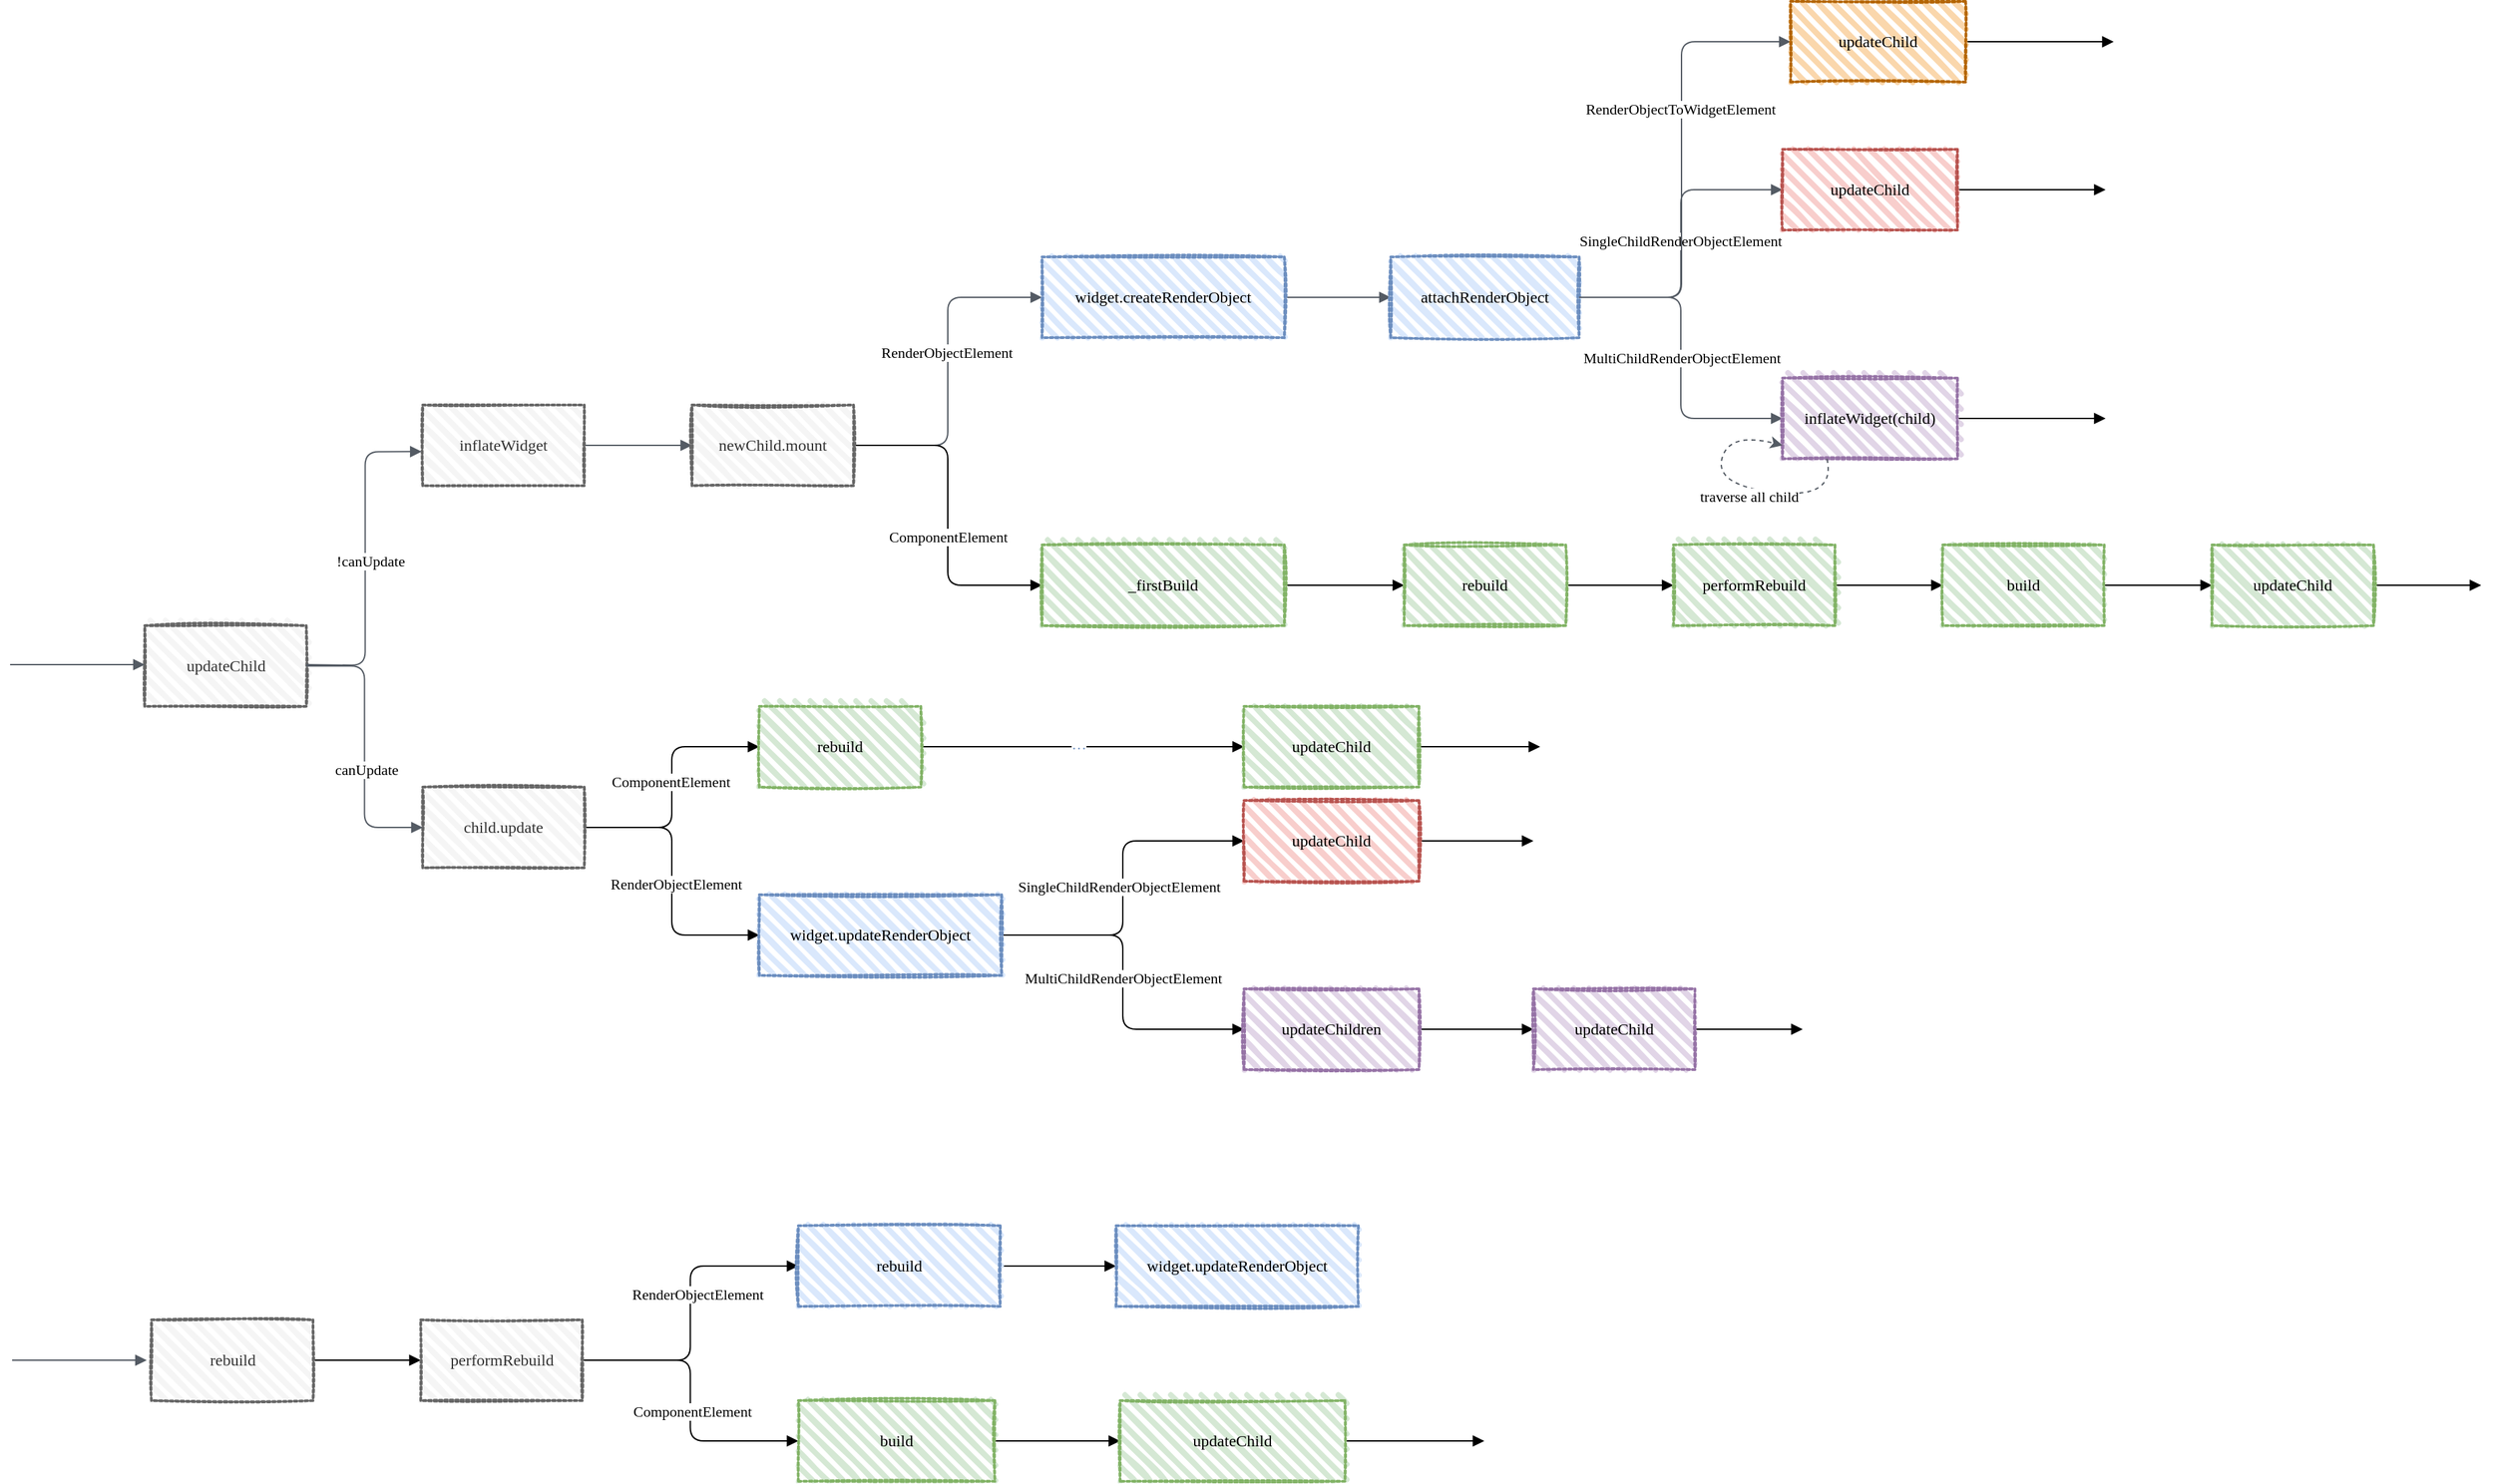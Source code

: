 <mxfile version="13.11.0" type="github">
  <diagram id="C2fSY1v2SiZeoUbDoYyL" name="Page-1">
    <mxGraphModel dx="4120" dy="1614" grid="1" gridSize="10" guides="1" tooltips="1" connect="1" arrows="1" fold="1" page="1" pageScale="1" pageWidth="1169" pageHeight="827" background="none" math="0" shadow="0">
      <root>
        <mxCell id="0" />
        <mxCell id="1" parent="0" />
        <mxCell id="reV63xKxs6cJYXb1UqvZ-15" value="updateChild" style="whiteSpace=wrap;html=1;strokeWidth=2;fillWeight=4;hachureGap=8;hachureAngle=45;fillColor=#f5f5f5;sketch=1;dashed=1;dashPattern=1 1;strokeColor=#666666;fontFamily=Comic Sans MS;fontColor=#333333;" vertex="1" parent="1">
          <mxGeometry x="98.5" y="614" width="120" height="60" as="geometry" />
        </mxCell>
        <mxCell id="reV63xKxs6cJYXb1UqvZ-37" value="" style="edgeStyle=orthogonalEdgeStyle;html=1;endArrow=block;elbow=vertical;startArrow=none;endFill=1;strokeColor=#545B64;shadow=0;fontFamily=Comic Sans MS;" edge="1" parent="1">
          <mxGeometry width="100" relative="1" as="geometry">
            <mxPoint x="-1.5" y="643" as="sourcePoint" />
            <mxPoint x="98.5" y="643" as="targetPoint" />
          </mxGeometry>
        </mxCell>
        <mxCell id="reV63xKxs6cJYXb1UqvZ-57" value="" style="edgeStyle=orthogonalEdgeStyle;orthogonalLoop=1;jettySize=auto;html=1;shadow=0;endArrow=block;endFill=1;strokeColor=#545B64;fontFamily=Comic Sans MS;" edge="1" parent="1" source="reV63xKxs6cJYXb1UqvZ-47" target="reV63xKxs6cJYXb1UqvZ-56">
          <mxGeometry relative="1" as="geometry" />
        </mxCell>
        <mxCell id="reV63xKxs6cJYXb1UqvZ-47" value="inflateWidget" style="whiteSpace=wrap;html=1;strokeWidth=2;fillWeight=4;hachureGap=8;hachureAngle=45;fillColor=#f5f5f5;sketch=1;dashed=1;dashPattern=1 1;strokeColor=#666666;fontFamily=Comic Sans MS;fontColor=#333333;" vertex="1" parent="1">
          <mxGeometry x="305" y="450" width="120" height="60" as="geometry" />
        </mxCell>
        <mxCell id="reV63xKxs6cJYXb1UqvZ-81" value="" style="edgeStyle=orthogonalEdgeStyle;sketch=0;orthogonalLoop=1;jettySize=auto;html=1;shadow=0;endArrow=block;endFill=1;fontFamily=Comic Sans MS;" edge="1" parent="1" source="reV63xKxs6cJYXb1UqvZ-48" target="reV63xKxs6cJYXb1UqvZ-80">
          <mxGeometry relative="1" as="geometry" />
        </mxCell>
        <mxCell id="reV63xKxs6cJYXb1UqvZ-82" value="ComponentElement" style="edgeLabel;html=1;align=center;verticalAlign=middle;resizable=0;points=[];fontFamily=Comic Sans MS;" vertex="1" connectable="0" parent="reV63xKxs6cJYXb1UqvZ-81">
          <mxGeometry x="0.043" y="1" relative="1" as="geometry">
            <mxPoint as="offset" />
          </mxGeometry>
        </mxCell>
        <mxCell id="reV63xKxs6cJYXb1UqvZ-106" style="edgeStyle=orthogonalEdgeStyle;sketch=0;orthogonalLoop=1;jettySize=auto;html=1;entryX=0;entryY=0.5;entryDx=0;entryDy=0;shadow=0;endArrow=block;endFill=1;strokeColor=#000000;fontFamily=Comic Sans MS;fontColor=#6C8EBF;" edge="1" parent="1" source="reV63xKxs6cJYXb1UqvZ-48" target="reV63xKxs6cJYXb1UqvZ-105">
          <mxGeometry relative="1" as="geometry" />
        </mxCell>
        <mxCell id="reV63xKxs6cJYXb1UqvZ-107" value="&lt;span style=&quot;color: rgb(0 , 0 , 0)&quot;&gt;RenderObjectElement&lt;/span&gt;" style="edgeLabel;html=1;align=center;verticalAlign=middle;resizable=0;points=[];fontFamily=Comic Sans MS;fontColor=#6C8EBF;" vertex="1" connectable="0" parent="reV63xKxs6cJYXb1UqvZ-106">
          <mxGeometry x="0.021" y="3" relative="1" as="geometry">
            <mxPoint as="offset" />
          </mxGeometry>
        </mxCell>
        <mxCell id="reV63xKxs6cJYXb1UqvZ-48" value="child.update" style="whiteSpace=wrap;html=1;strokeWidth=2;fillWeight=4;hachureGap=8;hachureAngle=45;fillColor=#f5f5f5;sketch=1;dashed=1;dashPattern=1 1;strokeColor=#666666;fontFamily=Comic Sans MS;fontColor=#333333;" vertex="1" parent="1">
          <mxGeometry x="305" y="734" width="120" height="60" as="geometry" />
        </mxCell>
        <mxCell id="reV63xKxs6cJYXb1UqvZ-52" value="" style="edgeStyle=orthogonalEdgeStyle;html=1;endArrow=block;elbow=vertical;startArrow=none;endFill=1;strokeColor=#545B64;shadow=0;entryX=-0.007;entryY=0.578;entryDx=0;entryDy=0;entryPerimeter=0;fontFamily=Comic Sans MS;" edge="1" parent="1" target="reV63xKxs6cJYXb1UqvZ-47">
          <mxGeometry width="100" relative="1" as="geometry">
            <mxPoint x="218.5" y="643" as="sourcePoint" />
            <mxPoint x="318.5" y="643" as="targetPoint" />
          </mxGeometry>
        </mxCell>
        <mxCell id="reV63xKxs6cJYXb1UqvZ-55" value="!canUpdate" style="edgeLabel;html=1;align=center;verticalAlign=middle;resizable=0;points=[];fontFamily=Comic Sans MS;" vertex="1" connectable="0" parent="reV63xKxs6cJYXb1UqvZ-52">
          <mxGeometry x="-0.008" y="-3" relative="1" as="geometry">
            <mxPoint as="offset" />
          </mxGeometry>
        </mxCell>
        <mxCell id="reV63xKxs6cJYXb1UqvZ-53" value="" style="edgeStyle=orthogonalEdgeStyle;html=1;endArrow=block;elbow=vertical;startArrow=none;endFill=1;strokeColor=#545B64;shadow=0;entryX=0;entryY=0.5;entryDx=0;entryDy=0;exitX=1;exitY=0.5;exitDx=0;exitDy=0;fontFamily=Comic Sans MS;" edge="1" parent="1" source="reV63xKxs6cJYXb1UqvZ-15" target="reV63xKxs6cJYXb1UqvZ-48">
          <mxGeometry width="100" relative="1" as="geometry">
            <mxPoint x="228.5" y="653" as="sourcePoint" />
            <mxPoint x="314.16" y="554.68" as="targetPoint" />
          </mxGeometry>
        </mxCell>
        <mxCell id="reV63xKxs6cJYXb1UqvZ-54" value="canUpdate" style="edgeLabel;html=1;align=center;verticalAlign=middle;resizable=0;points=[];fontFamily=Comic Sans MS;" vertex="1" connectable="0" parent="reV63xKxs6cJYXb1UqvZ-53">
          <mxGeometry x="0.16" y="1" relative="1" as="geometry">
            <mxPoint as="offset" />
          </mxGeometry>
        </mxCell>
        <mxCell id="reV63xKxs6cJYXb1UqvZ-59" value="" style="edgeStyle=orthogonalEdgeStyle;orthogonalLoop=1;jettySize=auto;html=1;shadow=0;endArrow=block;endFill=1;strokeColor=#545B64;fontFamily=Comic Sans MS;entryX=0;entryY=0.5;entryDx=0;entryDy=0;" edge="1" parent="1" source="reV63xKxs6cJYXb1UqvZ-56" target="reV63xKxs6cJYXb1UqvZ-58">
          <mxGeometry relative="1" as="geometry" />
        </mxCell>
        <mxCell id="reV63xKxs6cJYXb1UqvZ-60" value="RenderObjectElement&lt;br&gt;" style="edgeLabel;html=1;align=center;verticalAlign=middle;resizable=0;points=[];fontFamily=Comic Sans MS;" vertex="1" connectable="0" parent="reV63xKxs6cJYXb1UqvZ-59">
          <mxGeometry x="0.118" y="1" relative="1" as="geometry">
            <mxPoint as="offset" />
          </mxGeometry>
        </mxCell>
        <mxCell id="reV63xKxs6cJYXb1UqvZ-89" style="edgeStyle=orthogonalEdgeStyle;sketch=0;orthogonalLoop=1;jettySize=auto;html=1;entryX=0;entryY=0.5;entryDx=0;entryDy=0;shadow=0;endArrow=block;endFill=1;strokeColor=#000000;fontFamily=Comic Sans MS;" edge="1" parent="1" source="reV63xKxs6cJYXb1UqvZ-56" target="reV63xKxs6cJYXb1UqvZ-88">
          <mxGeometry relative="1" as="geometry" />
        </mxCell>
        <mxCell id="reV63xKxs6cJYXb1UqvZ-90" value="ComponentElement" style="edgeLabel;html=1;align=center;verticalAlign=middle;resizable=0;points=[];fontFamily=Comic Sans MS;" vertex="1" connectable="0" parent="reV63xKxs6cJYXb1UqvZ-89">
          <mxGeometry x="0.133" relative="1" as="geometry">
            <mxPoint as="offset" />
          </mxGeometry>
        </mxCell>
        <mxCell id="reV63xKxs6cJYXb1UqvZ-56" value="newChild.mount" style="whiteSpace=wrap;html=1;dashed=1;dashPattern=1 1;fontFamily=Comic Sans MS;strokeColor=#666666;strokeWidth=2;fillColor=#f5f5f5;sketch=1;fillWeight=4;hachureGap=8;hachureAngle=45;fontColor=#333333;" vertex="1" parent="1">
          <mxGeometry x="505" y="450" width="120" height="60" as="geometry" />
        </mxCell>
        <mxCell id="reV63xKxs6cJYXb1UqvZ-64" value="" style="edgeStyle=orthogonalEdgeStyle;orthogonalLoop=1;jettySize=auto;html=1;shadow=0;endArrow=block;endFill=1;strokeColor=#545B64;fontFamily=Comic Sans MS;" edge="1" parent="1" source="reV63xKxs6cJYXb1UqvZ-58" target="reV63xKxs6cJYXb1UqvZ-63">
          <mxGeometry relative="1" as="geometry" />
        </mxCell>
        <mxCell id="reV63xKxs6cJYXb1UqvZ-58" value="widget.createRenderObject" style="whiteSpace=wrap;html=1;dashed=1;dashPattern=1 1;fontFamily=Comic Sans MS;strokeColor=#6c8ebf;strokeWidth=2;fillColor=#dae8fc;sketch=1;fillWeight=4;hachureGap=8;hachureAngle=45;" vertex="1" parent="1">
          <mxGeometry x="765" y="340" width="180" height="60" as="geometry" />
        </mxCell>
        <mxCell id="reV63xKxs6cJYXb1UqvZ-66" value="" style="edgeStyle=orthogonalEdgeStyle;orthogonalLoop=1;jettySize=auto;html=1;shadow=0;endArrow=block;endFill=1;strokeColor=#545B64;fontFamily=Comic Sans MS;entryX=0;entryY=0.5;entryDx=0;entryDy=0;" edge="1" parent="1" source="reV63xKxs6cJYXb1UqvZ-63" target="reV63xKxs6cJYXb1UqvZ-65">
          <mxGeometry relative="1" as="geometry" />
        </mxCell>
        <mxCell id="reV63xKxs6cJYXb1UqvZ-67" value="SingleChildRenderObjectElement" style="edgeLabel;html=1;align=center;verticalAlign=middle;resizable=0;points=[];fontFamily=Comic Sans MS;" vertex="1" connectable="0" parent="reV63xKxs6cJYXb1UqvZ-66">
          <mxGeometry x="0.022" y="1" relative="1" as="geometry">
            <mxPoint as="offset" />
          </mxGeometry>
        </mxCell>
        <mxCell id="reV63xKxs6cJYXb1UqvZ-71" value="&lt;span style=&quot;font-size: 11px&quot;&gt;MultiChildRenderObjectElement&lt;br&gt;&lt;/span&gt;" style="edgeStyle=orthogonalEdgeStyle;orthogonalLoop=1;jettySize=auto;html=1;shadow=0;endArrow=block;endFill=1;strokeColor=#545B64;fontFamily=Comic Sans MS;entryX=0;entryY=0.5;entryDx=0;entryDy=0;" edge="1" parent="1" source="reV63xKxs6cJYXb1UqvZ-63" target="reV63xKxs6cJYXb1UqvZ-70">
          <mxGeometry relative="1" as="geometry" />
        </mxCell>
        <mxCell id="reV63xKxs6cJYXb1UqvZ-63" value="attachRenderObject" style="whiteSpace=wrap;html=1;dashed=1;dashPattern=1 1;fontFamily=Comic Sans MS;strokeColor=#6c8ebf;strokeWidth=2;fillColor=#dae8fc;sketch=1;fillWeight=4;hachureGap=8;hachureAngle=45;" vertex="1" parent="1">
          <mxGeometry x="1024" y="340" width="140" height="60" as="geometry" />
        </mxCell>
        <mxCell id="reV63xKxs6cJYXb1UqvZ-77" value="" style="edgeStyle=orthogonalEdgeStyle;orthogonalLoop=1;jettySize=auto;html=1;shadow=0;endArrow=block;endFill=1;fontFamily=Comic Sans MS;" edge="1" parent="1" source="reV63xKxs6cJYXb1UqvZ-65">
          <mxGeometry relative="1" as="geometry">
            <mxPoint x="1555" y="290" as="targetPoint" />
          </mxGeometry>
        </mxCell>
        <mxCell id="reV63xKxs6cJYXb1UqvZ-65" value="updateChild" style="whiteSpace=wrap;html=1;dashed=1;dashPattern=1 1;fontFamily=Comic Sans MS;strokeColor=#b85450;strokeWidth=2;fillColor=#f8cecc;sketch=1;fillWeight=4;hachureGap=8;hachureAngle=45;" vertex="1" parent="1">
          <mxGeometry x="1315" y="260" width="130" height="60" as="geometry" />
        </mxCell>
        <mxCell id="reV63xKxs6cJYXb1UqvZ-79" value="" style="edgeStyle=orthogonalEdgeStyle;sketch=0;orthogonalLoop=1;jettySize=auto;html=1;shadow=0;endArrow=block;endFill=1;fontFamily=Comic Sans MS;" edge="1" parent="1" source="reV63xKxs6cJYXb1UqvZ-70">
          <mxGeometry relative="1" as="geometry">
            <mxPoint x="1555" y="460" as="targetPoint" />
          </mxGeometry>
        </mxCell>
        <mxCell id="reV63xKxs6cJYXb1UqvZ-70" value="inflateWidget(child)" style="whiteSpace=wrap;html=1;dashed=1;dashPattern=1 1;fontFamily=Comic Sans MS;strokeColor=#9673a6;strokeWidth=2;fillColor=#e1d5e7;sketch=1;fillWeight=4;hachureGap=8;hachureAngle=45;" vertex="1" parent="1">
          <mxGeometry x="1315" y="430" width="130" height="60" as="geometry" />
        </mxCell>
        <mxCell id="reV63xKxs6cJYXb1UqvZ-72" value="" style="curved=1;endArrow=classic;html=1;shadow=0;strokeColor=#545B64;fontFamily=Comic Sans MS;entryX=0;entryY=1;entryDx=0;entryDy=0;dashed=1;" edge="1" parent="1">
          <mxGeometry width="50" height="50" relative="1" as="geometry">
            <mxPoint x="1348" y="490" as="sourcePoint" />
            <mxPoint x="1315" y="480" as="targetPoint" />
            <Array as="points">
              <mxPoint x="1355" y="520" />
              <mxPoint x="1265" y="510" />
              <mxPoint x="1275" y="470" />
            </Array>
          </mxGeometry>
        </mxCell>
        <mxCell id="reV63xKxs6cJYXb1UqvZ-73" value="traverse all child" style="edgeLabel;html=1;align=center;verticalAlign=middle;resizable=0;points=[];fontFamily=Comic Sans MS;" vertex="1" connectable="0" parent="reV63xKxs6cJYXb1UqvZ-72">
          <mxGeometry x="-0.256" y="3" relative="1" as="geometry">
            <mxPoint x="-19.55" as="offset" />
          </mxGeometry>
        </mxCell>
        <mxCell id="reV63xKxs6cJYXb1UqvZ-104" value="" style="edgeStyle=orthogonalEdgeStyle;sketch=0;orthogonalLoop=1;jettySize=auto;html=1;shadow=0;endArrow=block;endFill=1;strokeColor=#000000;fontFamily=Comic Sans MS;fontColor=#6C8EBF;entryX=0;entryY=0.5;entryDx=0;entryDy=0;" edge="1" parent="1" source="reV63xKxs6cJYXb1UqvZ-80" target="reV63xKxs6cJYXb1UqvZ-124">
          <mxGeometry relative="1" as="geometry">
            <mxPoint x="735" y="704" as="targetPoint" />
          </mxGeometry>
        </mxCell>
        <mxCell id="reV63xKxs6cJYXb1UqvZ-126" value="···" style="edgeLabel;html=1;align=center;verticalAlign=middle;resizable=0;points=[];fontFamily=Comic Sans MS;fontColor=#6C8EBF;" vertex="1" connectable="0" parent="reV63xKxs6cJYXb1UqvZ-104">
          <mxGeometry x="-0.024" y="-1" relative="1" as="geometry">
            <mxPoint as="offset" />
          </mxGeometry>
        </mxCell>
        <mxCell id="reV63xKxs6cJYXb1UqvZ-80" value="rebuild" style="whiteSpace=wrap;html=1;dashed=1;dashPattern=1 1;fontFamily=Comic Sans MS;strokeColor=#82b366;strokeWidth=2;fillColor=#d5e8d4;sketch=1;fillWeight=4;hachureGap=8;hachureAngle=45;" vertex="1" parent="1">
          <mxGeometry x="555" y="674" width="120" height="60" as="geometry" />
        </mxCell>
        <mxCell id="reV63xKxs6cJYXb1UqvZ-92" value="" style="edgeStyle=orthogonalEdgeStyle;sketch=0;orthogonalLoop=1;jettySize=auto;html=1;shadow=0;endArrow=block;endFill=1;strokeColor=#000000;fontFamily=Comic Sans MS;" edge="1" parent="1" source="reV63xKxs6cJYXb1UqvZ-88" target="reV63xKxs6cJYXb1UqvZ-91">
          <mxGeometry relative="1" as="geometry" />
        </mxCell>
        <mxCell id="reV63xKxs6cJYXb1UqvZ-88" value="_firstBuild" style="whiteSpace=wrap;html=1;dashed=1;dashPattern=1 1;fontFamily=Comic Sans MS;strokeColor=#82b366;strokeWidth=2;fillColor=#d5e8d4;sketch=1;fillWeight=4;hachureGap=8;hachureAngle=45;" vertex="1" parent="1">
          <mxGeometry x="765" y="554" width="180" height="60" as="geometry" />
        </mxCell>
        <mxCell id="reV63xKxs6cJYXb1UqvZ-94" value="" style="edgeStyle=orthogonalEdgeStyle;sketch=0;orthogonalLoop=1;jettySize=auto;html=1;shadow=0;endArrow=block;endFill=1;strokeColor=#000000;fontFamily=Comic Sans MS;" edge="1" parent="1" source="reV63xKxs6cJYXb1UqvZ-91" target="reV63xKxs6cJYXb1UqvZ-93">
          <mxGeometry relative="1" as="geometry" />
        </mxCell>
        <mxCell id="reV63xKxs6cJYXb1UqvZ-91" value="rebuild" style="whiteSpace=wrap;html=1;dashed=1;dashPattern=1 1;fontFamily=Comic Sans MS;strokeColor=#82b366;strokeWidth=2;fillColor=#d5e8d4;sketch=1;fillWeight=4;hachureGap=8;hachureAngle=45;" vertex="1" parent="1">
          <mxGeometry x="1034" y="554" width="120" height="60" as="geometry" />
        </mxCell>
        <mxCell id="reV63xKxs6cJYXb1UqvZ-98" value="" style="edgeStyle=orthogonalEdgeStyle;sketch=0;orthogonalLoop=1;jettySize=auto;html=1;shadow=0;endArrow=block;endFill=1;strokeColor=#000000;fontFamily=Comic Sans MS;" edge="1" parent="1" source="reV63xKxs6cJYXb1UqvZ-93" target="reV63xKxs6cJYXb1UqvZ-97">
          <mxGeometry relative="1" as="geometry" />
        </mxCell>
        <mxCell id="reV63xKxs6cJYXb1UqvZ-93" value="performRebuild" style="whiteSpace=wrap;html=1;dashed=1;dashPattern=1 1;fontFamily=Comic Sans MS;strokeColor=#82b366;strokeWidth=2;fillColor=#d5e8d4;sketch=1;fillWeight=4;hachureGap=8;hachureAngle=45;" vertex="1" parent="1">
          <mxGeometry x="1234" y="554" width="120" height="60" as="geometry" />
        </mxCell>
        <mxCell id="reV63xKxs6cJYXb1UqvZ-100" value="" style="edgeStyle=orthogonalEdgeStyle;sketch=0;orthogonalLoop=1;jettySize=auto;html=1;shadow=0;endArrow=block;endFill=1;strokeColor=#000000;fontFamily=Comic Sans MS;" edge="1" parent="1" source="reV63xKxs6cJYXb1UqvZ-97" target="reV63xKxs6cJYXb1UqvZ-99">
          <mxGeometry relative="1" as="geometry" />
        </mxCell>
        <mxCell id="reV63xKxs6cJYXb1UqvZ-97" value="build" style="whiteSpace=wrap;html=1;dashed=1;dashPattern=1 1;fontFamily=Comic Sans MS;strokeColor=#82b366;strokeWidth=2;fillColor=#d5e8d4;sketch=1;fillWeight=4;hachureGap=8;hachureAngle=45;" vertex="1" parent="1">
          <mxGeometry x="1434" y="554" width="120" height="60" as="geometry" />
        </mxCell>
        <mxCell id="reV63xKxs6cJYXb1UqvZ-102" value="" style="edgeStyle=orthogonalEdgeStyle;sketch=0;orthogonalLoop=1;jettySize=auto;html=1;shadow=0;endArrow=block;endFill=1;strokeColor=#000000;fontFamily=Comic Sans MS;fontColor=#6C8EBF;" edge="1" parent="1" source="reV63xKxs6cJYXb1UqvZ-99">
          <mxGeometry relative="1" as="geometry">
            <mxPoint x="1834" y="584" as="targetPoint" />
          </mxGeometry>
        </mxCell>
        <mxCell id="reV63xKxs6cJYXb1UqvZ-99" value="updateChild" style="whiteSpace=wrap;html=1;dashed=1;dashPattern=1 1;fontFamily=Comic Sans MS;strokeColor=#82b366;strokeWidth=2;fillColor=#d5e8d4;sketch=1;fillWeight=4;hachureGap=8;hachureAngle=45;" vertex="1" parent="1">
          <mxGeometry x="1634" y="554" width="120" height="60" as="geometry" />
        </mxCell>
        <mxCell id="reV63xKxs6cJYXb1UqvZ-109" style="edgeStyle=orthogonalEdgeStyle;sketch=0;orthogonalLoop=1;jettySize=auto;html=1;shadow=0;endArrow=block;endFill=1;strokeColor=#000000;fontFamily=Comic Sans MS;fontColor=#6C8EBF;entryX=0;entryY=0.5;entryDx=0;entryDy=0;" edge="1" parent="1" source="reV63xKxs6cJYXb1UqvZ-105" target="reV63xKxs6cJYXb1UqvZ-108">
          <mxGeometry relative="1" as="geometry" />
        </mxCell>
        <mxCell id="reV63xKxs6cJYXb1UqvZ-110" value="&lt;span style=&quot;color: rgb(0 , 0 , 0)&quot;&gt;SingleChildRenderObjectElement&lt;/span&gt;" style="edgeLabel;html=1;align=center;verticalAlign=middle;resizable=0;points=[];fontFamily=Comic Sans MS;fontColor=#6C8EBF;" vertex="1" connectable="0" parent="reV63xKxs6cJYXb1UqvZ-109">
          <mxGeometry x="0.013" y="3" relative="1" as="geometry">
            <mxPoint as="offset" />
          </mxGeometry>
        </mxCell>
        <mxCell id="reV63xKxs6cJYXb1UqvZ-112" style="edgeStyle=orthogonalEdgeStyle;sketch=0;orthogonalLoop=1;jettySize=auto;html=1;entryX=0;entryY=0.5;entryDx=0;entryDy=0;shadow=0;endArrow=block;endFill=1;strokeColor=#000000;fontFamily=Comic Sans MS;fontColor=#6C8EBF;" edge="1" parent="1" source="reV63xKxs6cJYXb1UqvZ-105" target="reV63xKxs6cJYXb1UqvZ-111">
          <mxGeometry relative="1" as="geometry" />
        </mxCell>
        <mxCell id="reV63xKxs6cJYXb1UqvZ-113" value="&lt;span style=&quot;color: rgb(0 , 0 , 0)&quot;&gt;MultiChildRenderObjectElement&lt;/span&gt;" style="edgeLabel;html=1;align=center;verticalAlign=middle;resizable=0;points=[];fontFamily=Comic Sans MS;fontColor=#6C8EBF;" vertex="1" connectable="0" parent="reV63xKxs6cJYXb1UqvZ-112">
          <mxGeometry x="-0.024" relative="1" as="geometry">
            <mxPoint as="offset" />
          </mxGeometry>
        </mxCell>
        <mxCell id="reV63xKxs6cJYXb1UqvZ-105" value="widget.updateRenderObject" style="whiteSpace=wrap;html=1;dashed=1;dashPattern=1 1;fontFamily=Comic Sans MS;strokeColor=#6c8ebf;strokeWidth=2;fillColor=#dae8fc;sketch=1;fillWeight=4;hachureGap=8;hachureAngle=45;" vertex="1" parent="1">
          <mxGeometry x="555" y="814" width="180" height="60" as="geometry" />
        </mxCell>
        <mxCell id="reV63xKxs6cJYXb1UqvZ-117" value="" style="edgeStyle=orthogonalEdgeStyle;sketch=0;orthogonalLoop=1;jettySize=auto;html=1;shadow=0;endArrow=block;endFill=1;strokeColor=#000000;fontFamily=Comic Sans MS;fontColor=#6C8EBF;" edge="1" parent="1" source="reV63xKxs6cJYXb1UqvZ-108">
          <mxGeometry relative="1" as="geometry">
            <mxPoint x="1130" y="774" as="targetPoint" />
          </mxGeometry>
        </mxCell>
        <mxCell id="reV63xKxs6cJYXb1UqvZ-108" value="updateChild" style="whiteSpace=wrap;html=1;dashed=1;dashPattern=1 1;fontFamily=Comic Sans MS;strokeColor=#b85450;strokeWidth=2;fillColor=#f8cecc;sketch=1;fillWeight=4;hachureGap=8;hachureAngle=45;" vertex="1" parent="1">
          <mxGeometry x="915" y="744" width="130" height="60" as="geometry" />
        </mxCell>
        <mxCell id="reV63xKxs6cJYXb1UqvZ-115" value="" style="edgeStyle=orthogonalEdgeStyle;sketch=0;orthogonalLoop=1;jettySize=auto;html=1;shadow=0;endArrow=block;endFill=1;strokeColor=#000000;fontFamily=Comic Sans MS;fontColor=#6C8EBF;" edge="1" parent="1" source="reV63xKxs6cJYXb1UqvZ-111" target="reV63xKxs6cJYXb1UqvZ-114">
          <mxGeometry relative="1" as="geometry" />
        </mxCell>
        <mxCell id="reV63xKxs6cJYXb1UqvZ-111" value="updateChildren" style="whiteSpace=wrap;html=1;dashed=1;dashPattern=1 1;fontFamily=Comic Sans MS;strokeColor=#9673a6;strokeWidth=2;fillColor=#e1d5e7;sketch=1;fillWeight=4;hachureGap=8;hachureAngle=45;" vertex="1" parent="1">
          <mxGeometry x="915" y="884" width="130" height="60" as="geometry" />
        </mxCell>
        <mxCell id="reV63xKxs6cJYXb1UqvZ-121" value="" style="edgeStyle=orthogonalEdgeStyle;sketch=0;orthogonalLoop=1;jettySize=auto;html=1;shadow=0;endArrow=block;endFill=1;strokeColor=#000000;fontFamily=Comic Sans MS;fontColor=#6C8EBF;" edge="1" parent="1" source="reV63xKxs6cJYXb1UqvZ-114">
          <mxGeometry relative="1" as="geometry">
            <mxPoint x="1330" y="914" as="targetPoint" />
          </mxGeometry>
        </mxCell>
        <mxCell id="reV63xKxs6cJYXb1UqvZ-114" value="&lt;span&gt;updateChild&lt;/span&gt;" style="whiteSpace=wrap;html=1;dashed=1;dashPattern=1 1;fontFamily=Comic Sans MS;strokeColor=#9673a6;strokeWidth=2;fillColor=#e1d5e7;sketch=1;fillWeight=4;hachureGap=8;hachureAngle=45;" vertex="1" parent="1">
          <mxGeometry x="1130" y="884" width="120" height="60" as="geometry" />
        </mxCell>
        <mxCell id="reV63xKxs6cJYXb1UqvZ-133" value="" style="edgeStyle=orthogonalEdgeStyle;sketch=0;orthogonalLoop=1;jettySize=auto;html=1;shadow=0;endArrow=block;endFill=1;strokeColor=#000000;fontFamily=Comic Sans MS;fontColor=#6C8EBF;" edge="1" parent="1" source="reV63xKxs6cJYXb1UqvZ-122" target="reV63xKxs6cJYXb1UqvZ-132">
          <mxGeometry relative="1" as="geometry" />
        </mxCell>
        <mxCell id="reV63xKxs6cJYXb1UqvZ-122" value="rebuild" style="whiteSpace=wrap;html=1;strokeWidth=2;fillWeight=4;hachureGap=8;hachureAngle=45;fillColor=#f5f5f5;sketch=1;dashed=1;dashPattern=1 1;strokeColor=#666666;fontFamily=Comic Sans MS;fontColor=#333333;" vertex="1" parent="1">
          <mxGeometry x="103.5" y="1130" width="120" height="60" as="geometry" />
        </mxCell>
        <mxCell id="reV63xKxs6cJYXb1UqvZ-123" value="" style="edgeStyle=orthogonalEdgeStyle;html=1;endArrow=block;elbow=vertical;startArrow=none;endFill=1;strokeColor=#545B64;shadow=0;fontFamily=Comic Sans MS;" edge="1" parent="1">
          <mxGeometry width="100" relative="1" as="geometry">
            <mxPoint y="1160" as="sourcePoint" />
            <mxPoint x="100" y="1160" as="targetPoint" />
          </mxGeometry>
        </mxCell>
        <mxCell id="reV63xKxs6cJYXb1UqvZ-131" value="" style="edgeStyle=orthogonalEdgeStyle;sketch=0;orthogonalLoop=1;jettySize=auto;html=1;shadow=0;endArrow=block;endFill=1;strokeColor=#000000;fontFamily=Comic Sans MS;fontColor=#6C8EBF;" edge="1" parent="1" source="reV63xKxs6cJYXb1UqvZ-124">
          <mxGeometry relative="1" as="geometry">
            <mxPoint x="1135" y="704" as="targetPoint" />
          </mxGeometry>
        </mxCell>
        <mxCell id="reV63xKxs6cJYXb1UqvZ-124" value="updateChild" style="whiteSpace=wrap;html=1;dashed=1;dashPattern=1 1;fontFamily=Comic Sans MS;strokeColor=#82b366;strokeWidth=2;fillColor=#d5e8d4;sketch=1;fillWeight=4;hachureGap=8;hachureAngle=45;" vertex="1" parent="1">
          <mxGeometry x="915" y="674" width="130" height="60" as="geometry" />
        </mxCell>
        <mxCell id="reV63xKxs6cJYXb1UqvZ-135" style="edgeStyle=orthogonalEdgeStyle;sketch=0;orthogonalLoop=1;jettySize=auto;html=1;entryX=0;entryY=0.5;entryDx=0;entryDy=0;shadow=0;endArrow=block;endFill=1;strokeColor=#000000;fontFamily=Comic Sans MS;fontColor=#6C8EBF;" edge="1" parent="1" source="reV63xKxs6cJYXb1UqvZ-132" target="reV63xKxs6cJYXb1UqvZ-134">
          <mxGeometry relative="1" as="geometry" />
        </mxCell>
        <mxCell id="reV63xKxs6cJYXb1UqvZ-136" value="&lt;span style=&quot;color: rgb(0 , 0 , 0)&quot;&gt;RenderObjectElement&lt;/span&gt;" style="edgeLabel;html=1;align=center;verticalAlign=middle;resizable=0;points=[];fontFamily=Comic Sans MS;fontColor=#6C8EBF;" vertex="1" connectable="0" parent="reV63xKxs6cJYXb1UqvZ-135">
          <mxGeometry x="0.124" y="-5" relative="1" as="geometry">
            <mxPoint as="offset" />
          </mxGeometry>
        </mxCell>
        <mxCell id="reV63xKxs6cJYXb1UqvZ-141" style="edgeStyle=orthogonalEdgeStyle;sketch=0;orthogonalLoop=1;jettySize=auto;html=1;entryX=0;entryY=0.5;entryDx=0;entryDy=0;shadow=0;endArrow=block;endFill=1;strokeColor=#000000;fontFamily=Comic Sans MS;fontColor=#6C8EBF;" edge="1" parent="1" source="reV63xKxs6cJYXb1UqvZ-132" target="reV63xKxs6cJYXb1UqvZ-139">
          <mxGeometry relative="1" as="geometry" />
        </mxCell>
        <mxCell id="reV63xKxs6cJYXb1UqvZ-142" value="&lt;span style=&quot;color: rgb(0 , 0 , 0)&quot;&gt;ComponentElement&lt;/span&gt;" style="edgeLabel;html=1;align=center;verticalAlign=middle;resizable=0;points=[];fontFamily=Comic Sans MS;fontColor=#6C8EBF;" vertex="1" connectable="0" parent="reV63xKxs6cJYXb1UqvZ-141">
          <mxGeometry x="0.068" y="1" relative="1" as="geometry">
            <mxPoint as="offset" />
          </mxGeometry>
        </mxCell>
        <mxCell id="reV63xKxs6cJYXb1UqvZ-132" value="performRebuild" style="whiteSpace=wrap;html=1;dashed=1;dashPattern=1 1;fontFamily=Comic Sans MS;fontColor=#333333;strokeColor=#666666;strokeWidth=2;fillColor=#f5f5f5;sketch=1;fillWeight=4;hachureGap=8;hachureAngle=45;" vertex="1" parent="1">
          <mxGeometry x="303.5" y="1130" width="120" height="60" as="geometry" />
        </mxCell>
        <mxCell id="reV63xKxs6cJYXb1UqvZ-138" value="" style="edgeStyle=orthogonalEdgeStyle;sketch=0;orthogonalLoop=1;jettySize=auto;html=1;shadow=0;endArrow=block;endFill=1;strokeColor=#000000;fontFamily=Comic Sans MS;fontColor=#6C8EBF;" edge="1" parent="1" source="reV63xKxs6cJYXb1UqvZ-134" target="reV63xKxs6cJYXb1UqvZ-137">
          <mxGeometry relative="1" as="geometry" />
        </mxCell>
        <mxCell id="reV63xKxs6cJYXb1UqvZ-134" value="rebuild" style="whiteSpace=wrap;html=1;dashed=1;dashPattern=1 1;fontFamily=Comic Sans MS;strokeColor=#6c8ebf;strokeWidth=2;fillColor=#dae8fc;sketch=1;fillWeight=4;hachureGap=8;hachureAngle=45;" vertex="1" parent="1">
          <mxGeometry x="584" y="1060" width="150" height="60" as="geometry" />
        </mxCell>
        <mxCell id="reV63xKxs6cJYXb1UqvZ-137" value="widget.updateRenderObject" style="whiteSpace=wrap;html=1;dashed=1;dashPattern=1 1;fontFamily=Comic Sans MS;strokeColor=#6c8ebf;strokeWidth=2;fillColor=#dae8fc;sketch=1;fillWeight=4;hachureGap=8;hachureAngle=45;" vertex="1" parent="1">
          <mxGeometry x="820" y="1060" width="180" height="60" as="geometry" />
        </mxCell>
        <mxCell id="reV63xKxs6cJYXb1UqvZ-145" value="" style="edgeStyle=orthogonalEdgeStyle;sketch=0;orthogonalLoop=1;jettySize=auto;html=1;shadow=0;endArrow=block;endFill=1;strokeColor=#000000;fontFamily=Comic Sans MS;fontColor=#6C8EBF;" edge="1" parent="1" source="reV63xKxs6cJYXb1UqvZ-139" target="reV63xKxs6cJYXb1UqvZ-144">
          <mxGeometry relative="1" as="geometry" />
        </mxCell>
        <mxCell id="reV63xKxs6cJYXb1UqvZ-139" value="build" style="whiteSpace=wrap;html=1;dashed=1;dashPattern=1 1;fontFamily=Comic Sans MS;strokeColor=#82b366;strokeWidth=2;fillColor=#d5e8d4;sketch=1;fillWeight=4;hachureGap=8;hachureAngle=45;" vertex="1" parent="1">
          <mxGeometry x="584" y="1190" width="146" height="60" as="geometry" />
        </mxCell>
        <mxCell id="reV63xKxs6cJYXb1UqvZ-147" value="" style="edgeStyle=orthogonalEdgeStyle;sketch=0;orthogonalLoop=1;jettySize=auto;html=1;shadow=0;endArrow=block;endFill=1;strokeColor=#000000;fontFamily=Comic Sans MS;fontColor=#6C8EBF;" edge="1" parent="1" source="reV63xKxs6cJYXb1UqvZ-144">
          <mxGeometry relative="1" as="geometry">
            <mxPoint x="1093.5" y="1220" as="targetPoint" />
          </mxGeometry>
        </mxCell>
        <mxCell id="reV63xKxs6cJYXb1UqvZ-144" value="updateChild" style="whiteSpace=wrap;html=1;dashed=1;dashPattern=1 1;fontFamily=Comic Sans MS;strokeColor=#82b366;strokeWidth=2;fillColor=#d5e8d4;sketch=1;fillWeight=4;hachureGap=8;hachureAngle=45;" vertex="1" parent="1">
          <mxGeometry x="823" y="1190" width="167" height="60" as="geometry" />
        </mxCell>
        <mxCell id="reV63xKxs6cJYXb1UqvZ-150" value="" style="edgeStyle=orthogonalEdgeStyle;orthogonalLoop=1;jettySize=auto;html=1;shadow=0;endArrow=block;endFill=1;strokeColor=#545B64;fontFamily=Comic Sans MS;entryX=0;entryY=0.5;entryDx=0;entryDy=0;exitX=1;exitY=0.5;exitDx=0;exitDy=0;" edge="1" parent="1" target="reV63xKxs6cJYXb1UqvZ-153" source="reV63xKxs6cJYXb1UqvZ-63">
          <mxGeometry relative="1" as="geometry">
            <mxPoint x="1170" y="260.001" as="sourcePoint" />
            <Array as="points">
              <mxPoint x="1240" y="370" />
              <mxPoint x="1240" y="180" />
            </Array>
          </mxGeometry>
        </mxCell>
        <mxCell id="reV63xKxs6cJYXb1UqvZ-151" value="RenderObjectToWidgetElement" style="edgeLabel;html=1;align=center;verticalAlign=middle;resizable=0;points=[];fontFamily=Comic Sans MS;" vertex="1" connectable="0" parent="reV63xKxs6cJYXb1UqvZ-150">
          <mxGeometry x="0.022" y="1" relative="1" as="geometry">
            <mxPoint y="-38.79" as="offset" />
          </mxGeometry>
        </mxCell>
        <mxCell id="reV63xKxs6cJYXb1UqvZ-152" value="" style="edgeStyle=orthogonalEdgeStyle;orthogonalLoop=1;jettySize=auto;html=1;shadow=0;endArrow=block;endFill=1;fontFamily=Comic Sans MS;" edge="1" parent="1" source="reV63xKxs6cJYXb1UqvZ-153">
          <mxGeometry relative="1" as="geometry">
            <mxPoint x="1561" y="180.06" as="targetPoint" />
          </mxGeometry>
        </mxCell>
        <mxCell id="reV63xKxs6cJYXb1UqvZ-153" value="updateChild" style="whiteSpace=wrap;html=1;dashed=1;dashPattern=1 1;fontFamily=Comic Sans MS;strokeColor=#b46504;strokeWidth=2;fillColor=#fad7ac;sketch=1;fillWeight=4;hachureGap=8;hachureAngle=45;" vertex="1" parent="1">
          <mxGeometry x="1321" y="150" width="130" height="60" as="geometry" />
        </mxCell>
      </root>
    </mxGraphModel>
  </diagram>
</mxfile>
